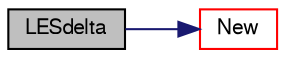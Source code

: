 digraph "LESdelta"
{
  bgcolor="transparent";
  edge [fontname="FreeSans",fontsize="10",labelfontname="FreeSans",labelfontsize="10"];
  node [fontname="FreeSans",fontsize="10",shape=record];
  rankdir="LR";
  Node0 [label="LESdelta",height=0.2,width=0.4,color="black", fillcolor="grey75", style="filled", fontcolor="black"];
  Node0 -> Node1 [color="midnightblue",fontsize="10",style="solid",fontname="FreeSans"];
  Node1 [label="New",height=0.2,width=0.4,color="red",URL="$a31110.html#a7f6a411c5d40f0368ed27eb2cc90cafb",tooltip="Return a reference to the selected LES delta. "];
}
